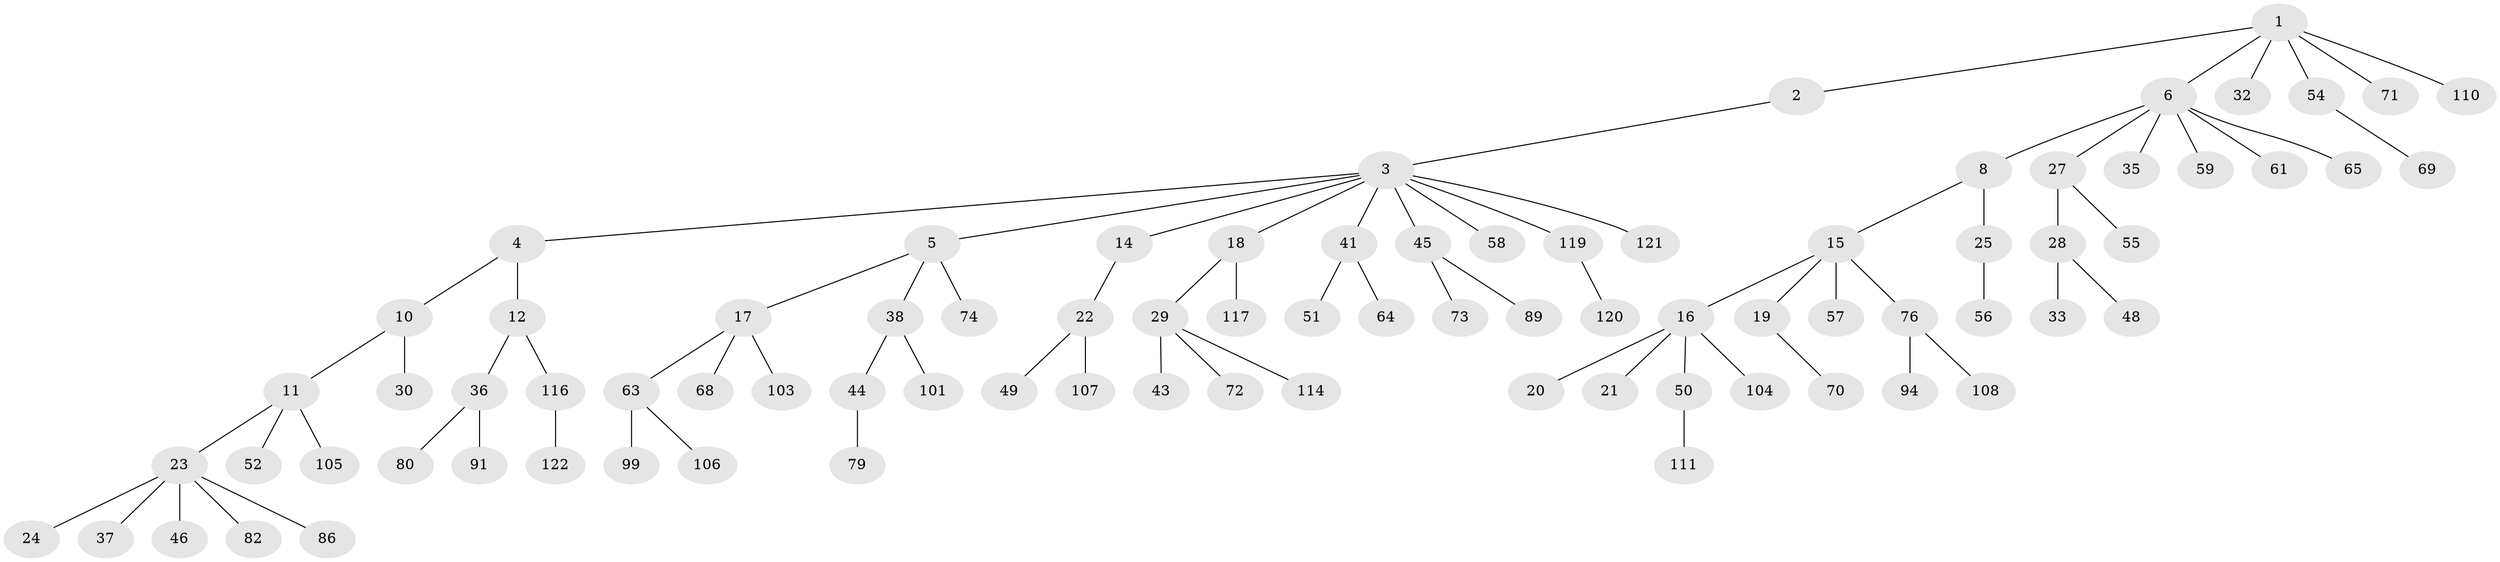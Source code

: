 // Generated by graph-tools (version 1.1) at 2025/24/03/03/25 07:24:07]
// undirected, 84 vertices, 83 edges
graph export_dot {
graph [start="1"]
  node [color=gray90,style=filled];
  1 [super="+7"];
  2;
  3 [super="+9"];
  4;
  5 [super="+13"];
  6 [super="+31"];
  8 [super="+47"];
  10 [super="+123"];
  11 [super="+87"];
  12 [super="+96"];
  14;
  15 [super="+88"];
  16 [super="+34"];
  17 [super="+26"];
  18 [super="+39"];
  19;
  20 [super="+85"];
  21;
  22 [super="+77"];
  23;
  24 [super="+115"];
  25 [super="+40"];
  27 [super="+78"];
  28;
  29 [super="+42"];
  30;
  32;
  33;
  35 [super="+60"];
  36 [super="+81"];
  37 [super="+66"];
  38 [super="+84"];
  41 [super="+118"];
  43;
  44 [super="+53"];
  45 [super="+62"];
  46 [super="+100"];
  48 [super="+93"];
  49 [super="+113"];
  50 [super="+67"];
  51;
  52 [super="+97"];
  54;
  55;
  56 [super="+109"];
  57;
  58 [super="+102"];
  59;
  61;
  63 [super="+90"];
  64;
  65;
  68;
  69 [super="+75"];
  70;
  71 [super="+83"];
  72;
  73 [super="+92"];
  74;
  76 [super="+95"];
  79 [super="+112"];
  80;
  82;
  86;
  89;
  91 [super="+98"];
  94;
  99;
  101;
  103;
  104;
  105;
  106;
  107;
  108;
  110;
  111;
  114;
  116;
  117;
  119;
  120;
  121;
  122;
  1 -- 2;
  1 -- 6;
  1 -- 54;
  1 -- 110;
  1 -- 32;
  1 -- 71;
  2 -- 3;
  3 -- 4;
  3 -- 5;
  3 -- 14;
  3 -- 18;
  3 -- 41;
  3 -- 45;
  3 -- 58;
  3 -- 119;
  3 -- 121;
  4 -- 10;
  4 -- 12;
  5 -- 17;
  5 -- 74;
  5 -- 38;
  6 -- 8;
  6 -- 27;
  6 -- 35;
  6 -- 59;
  6 -- 61;
  6 -- 65;
  8 -- 15;
  8 -- 25;
  10 -- 11;
  10 -- 30;
  11 -- 23;
  11 -- 52;
  11 -- 105;
  12 -- 36;
  12 -- 116;
  14 -- 22;
  15 -- 16;
  15 -- 19;
  15 -- 57;
  15 -- 76;
  16 -- 20;
  16 -- 21;
  16 -- 50;
  16 -- 104;
  17 -- 63;
  17 -- 68;
  17 -- 103;
  18 -- 29;
  18 -- 117;
  19 -- 70;
  22 -- 49;
  22 -- 107;
  23 -- 24;
  23 -- 37;
  23 -- 46;
  23 -- 82;
  23 -- 86;
  25 -- 56;
  27 -- 28;
  27 -- 55;
  28 -- 33;
  28 -- 48;
  29 -- 43;
  29 -- 72;
  29 -- 114;
  36 -- 80;
  36 -- 91;
  38 -- 44;
  38 -- 101;
  41 -- 51;
  41 -- 64;
  44 -- 79;
  45 -- 73;
  45 -- 89;
  50 -- 111;
  54 -- 69;
  63 -- 99;
  63 -- 106;
  76 -- 94;
  76 -- 108;
  116 -- 122;
  119 -- 120;
}
